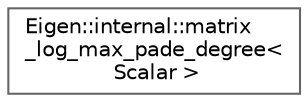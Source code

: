 digraph "类继承关系图"
{
 // LATEX_PDF_SIZE
  bgcolor="transparent";
  edge [fontname=Helvetica,fontsize=10,labelfontname=Helvetica,labelfontsize=10];
  node [fontname=Helvetica,fontsize=10,shape=box,height=0.2,width=0.4];
  rankdir="LR";
  Node0 [id="Node000000",label="Eigen::internal::matrix\l_log_max_pade_degree\<\l Scalar \>",height=0.2,width=0.4,color="grey40", fillcolor="white", style="filled",URL="$struct_eigen_1_1internal_1_1matrix__log__max__pade__degree.html",tooltip=" "];
}
